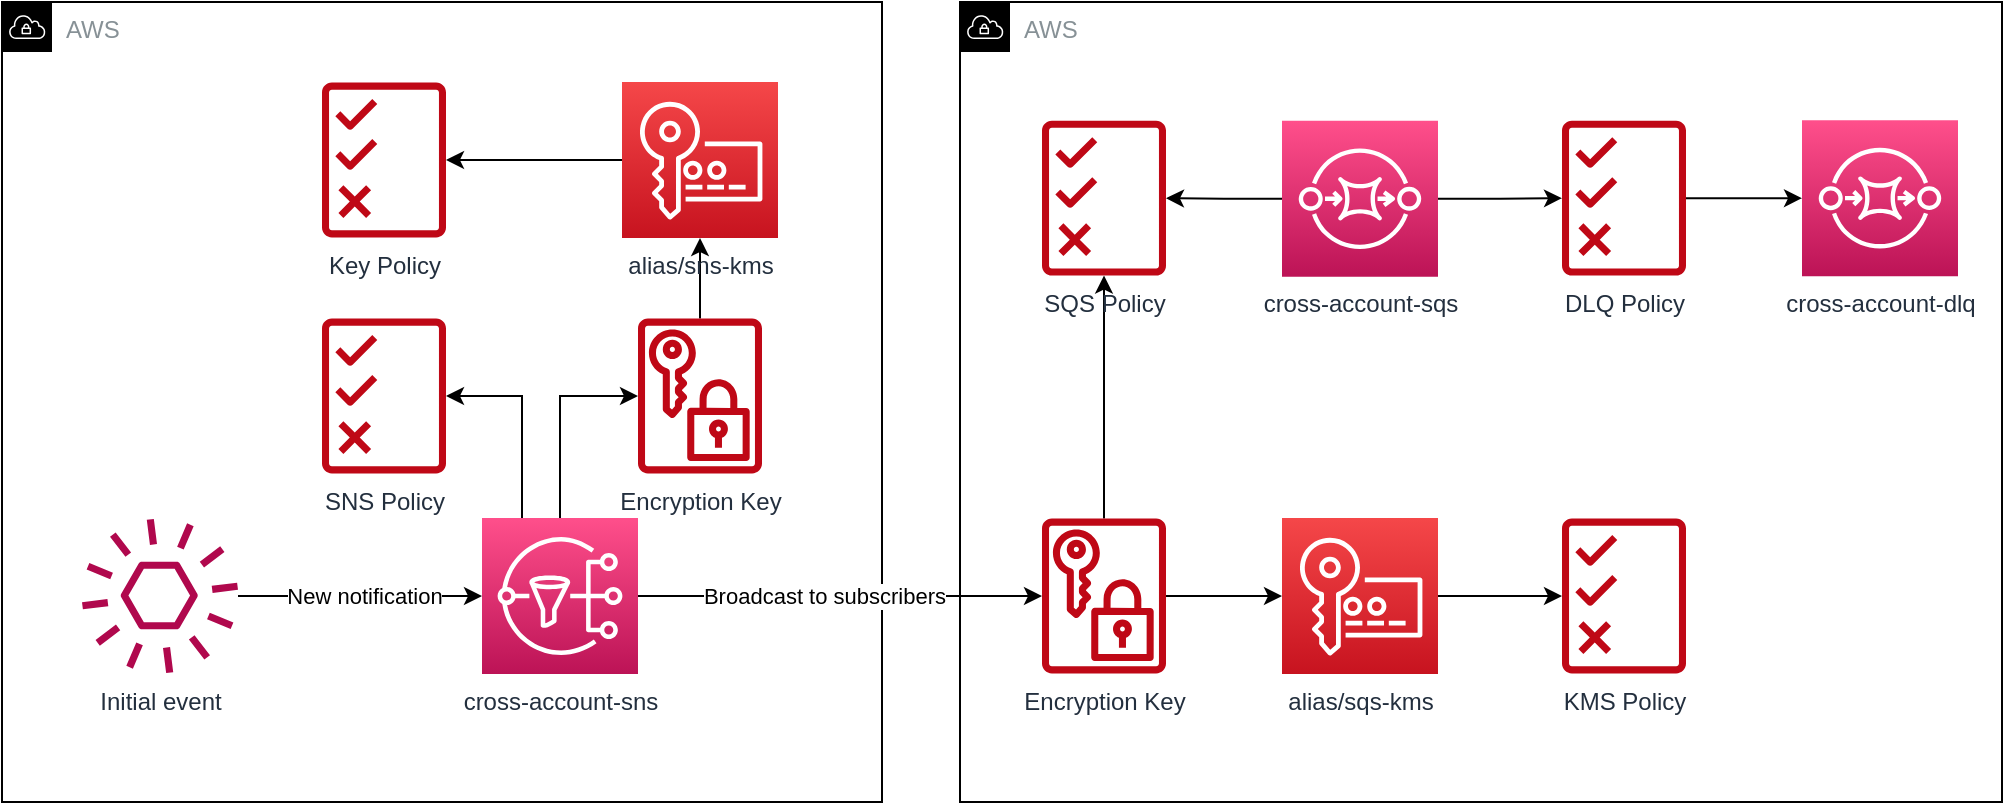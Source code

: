 <mxfile version="16.5.3" type="device"><diagram id="jNdOcdDpumt3rjKFXNvC" name="Page-1"><mxGraphModel dx="1345" dy="567" grid="1" gridSize="10" guides="1" tooltips="1" connect="1" arrows="1" fold="1" page="1" pageScale="1" pageWidth="850" pageHeight="1100" math="0" shadow="0"><root><mxCell id="0"/><mxCell id="1" parent="0"/><mxCell id="aQOwAHXyePEch8fYGHSS-2" value="AWS" style="sketch=0;outlineConnect=0;gradientColor=none;html=1;whiteSpace=wrap;fontSize=12;fontStyle=0;shape=mxgraph.aws4.group;grIcon=mxgraph.aws4.group_vpc;strokeColor=#000000;fillColor=none;verticalAlign=top;align=left;spacingLeft=30;fontColor=#879196;dashed=0;" vertex="1" parent="1"><mxGeometry x="40" y="40" width="440" height="400" as="geometry"/></mxCell><mxCell id="aQOwAHXyePEch8fYGHSS-4" value="AWS" style="sketch=0;outlineConnect=0;gradientColor=none;html=1;whiteSpace=wrap;fontSize=12;fontStyle=0;shape=mxgraph.aws4.group;grIcon=mxgraph.aws4.group_vpc;strokeColor=#000000;fillColor=none;verticalAlign=top;align=left;spacingLeft=30;fontColor=#879196;dashed=0;" vertex="1" parent="1"><mxGeometry x="519" y="40" width="521" height="400" as="geometry"/></mxCell><mxCell id="aQOwAHXyePEch8fYGHSS-50" style="edgeStyle=orthogonalEdgeStyle;rounded=0;orthogonalLoop=1;jettySize=auto;html=1;" edge="1" parent="1" source="aQOwAHXyePEch8fYGHSS-5" target="aQOwAHXyePEch8fYGHSS-20"><mxGeometry relative="1" as="geometry"/></mxCell><mxCell id="aQOwAHXyePEch8fYGHSS-59" style="edgeStyle=orthogonalEdgeStyle;rounded=0;orthogonalLoop=1;jettySize=auto;html=1;" edge="1" parent="1" source="aQOwAHXyePEch8fYGHSS-5" target="aQOwAHXyePEch8fYGHSS-25"><mxGeometry relative="1" as="geometry"/></mxCell><mxCell id="aQOwAHXyePEch8fYGHSS-5" value="cross-account-sqs" style="sketch=0;points=[[0,0,0],[0.25,0,0],[0.5,0,0],[0.75,0,0],[1,0,0],[0,1,0],[0.25,1,0],[0.5,1,0],[0.75,1,0],[1,1,0],[0,0.25,0],[0,0.5,0],[0,0.75,0],[1,0.25,0],[1,0.5,0],[1,0.75,0]];outlineConnect=0;fontColor=#232F3E;gradientColor=#FF4F8B;gradientDirection=north;fillColor=#BC1356;strokeColor=#ffffff;dashed=0;verticalLabelPosition=bottom;verticalAlign=top;align=center;html=1;fontSize=12;fontStyle=0;aspect=fixed;shape=mxgraph.aws4.resourceIcon;resIcon=mxgraph.aws4.sqs;" vertex="1" parent="1"><mxGeometry x="680" y="99.38" width="78" height="78" as="geometry"/></mxCell><mxCell id="aQOwAHXyePEch8fYGHSS-51" style="edgeStyle=orthogonalEdgeStyle;rounded=0;orthogonalLoop=1;jettySize=auto;html=1;" edge="1" parent="1" source="aQOwAHXyePEch8fYGHSS-25" target="aQOwAHXyePEch8fYGHSS-6"><mxGeometry relative="1" as="geometry"/></mxCell><mxCell id="aQOwAHXyePEch8fYGHSS-6" value="cross-account-dlq" style="sketch=0;points=[[0,0,0],[0.25,0,0],[0.5,0,0],[0.75,0,0],[1,0,0],[0,1,0],[0.25,1,0],[0.5,1,0],[0.75,1,0],[1,1,0],[0,0.25,0],[0,0.5,0],[0,0.75,0],[1,0.25,0],[1,0.5,0],[1,0.75,0]];outlineConnect=0;fontColor=#232F3E;gradientColor=#FF4F8B;gradientDirection=north;fillColor=#BC1356;strokeColor=#ffffff;dashed=0;verticalLabelPosition=bottom;verticalAlign=top;align=center;html=1;fontSize=12;fontStyle=0;aspect=fixed;shape=mxgraph.aws4.resourceIcon;resIcon=mxgraph.aws4.sqs;" vertex="1" parent="1"><mxGeometry x="940" y="99.07" width="78" height="78" as="geometry"/></mxCell><mxCell id="aQOwAHXyePEch8fYGHSS-21" style="edgeStyle=orthogonalEdgeStyle;rounded=0;orthogonalLoop=1;jettySize=auto;html=1;" edge="1" parent="1" source="aQOwAHXyePEch8fYGHSS-7" target="aQOwAHXyePEch8fYGHSS-16"><mxGeometry relative="1" as="geometry"/></mxCell><mxCell id="aQOwAHXyePEch8fYGHSS-63" value="Broadcast to subscribers" style="edgeLabel;html=1;align=center;verticalAlign=middle;resizable=0;points=[];" vertex="1" connectable="0" parent="aQOwAHXyePEch8fYGHSS-21"><mxGeometry x="-0.163" y="-2" relative="1" as="geometry"><mxPoint x="8" y="-2" as="offset"/></mxGeometry></mxCell><mxCell id="aQOwAHXyePEch8fYGHSS-23" style="edgeStyle=orthogonalEdgeStyle;rounded=0;orthogonalLoop=1;jettySize=auto;html=1;" edge="1" parent="1" source="aQOwAHXyePEch8fYGHSS-7" target="aQOwAHXyePEch8fYGHSS-15"><mxGeometry relative="1" as="geometry"><Array as="points"><mxPoint x="319" y="237"/></Array></mxGeometry></mxCell><mxCell id="aQOwAHXyePEch8fYGHSS-24" style="edgeStyle=orthogonalEdgeStyle;rounded=0;orthogonalLoop=1;jettySize=auto;html=1;" edge="1" parent="1" source="aQOwAHXyePEch8fYGHSS-7" target="aQOwAHXyePEch8fYGHSS-19"><mxGeometry relative="1" as="geometry"><Array as="points"><mxPoint x="300" y="237"/></Array></mxGeometry></mxCell><mxCell id="aQOwAHXyePEch8fYGHSS-7" value="cross-account-sns" style="sketch=0;points=[[0,0,0],[0.25,0,0],[0.5,0,0],[0.75,0,0],[1,0,0],[0,1,0],[0.25,1,0],[0.5,1,0],[0.75,1,0],[1,1,0],[0,0.25,0],[0,0.5,0],[0,0.75,0],[1,0.25,0],[1,0.5,0],[1,0.75,0]];outlineConnect=0;fontColor=#232F3E;gradientColor=#FF4F8B;gradientDirection=north;fillColor=#BC1356;strokeColor=#ffffff;dashed=0;verticalLabelPosition=bottom;verticalAlign=top;align=center;html=1;fontSize=12;fontStyle=0;aspect=fixed;shape=mxgraph.aws4.resourceIcon;resIcon=mxgraph.aws4.sns;" vertex="1" parent="1"><mxGeometry x="280" y="298" width="78" height="78" as="geometry"/></mxCell><mxCell id="aQOwAHXyePEch8fYGHSS-9" style="edgeStyle=orthogonalEdgeStyle;rounded=0;orthogonalLoop=1;jettySize=auto;html=1;" edge="1" parent="1" source="aQOwAHXyePEch8fYGHSS-8" target="aQOwAHXyePEch8fYGHSS-7"><mxGeometry relative="1" as="geometry"/></mxCell><mxCell id="aQOwAHXyePEch8fYGHSS-62" value="New notification" style="edgeLabel;html=1;align=center;verticalAlign=middle;resizable=0;points=[];" vertex="1" connectable="0" parent="aQOwAHXyePEch8fYGHSS-9"><mxGeometry x="-0.252" y="-1" relative="1" as="geometry"><mxPoint x="17" y="-1" as="offset"/></mxGeometry></mxCell><mxCell id="aQOwAHXyePEch8fYGHSS-8" value="Initial event" style="sketch=0;outlineConnect=0;fontColor=#232F3E;gradientColor=none;fillColor=#B0084D;strokeColor=none;dashed=0;verticalLabelPosition=bottom;verticalAlign=top;align=center;html=1;fontSize=12;fontStyle=0;aspect=fixed;pointerEvents=1;shape=mxgraph.aws4.event;" vertex="1" parent="1"><mxGeometry x="80" y="298" width="78" height="78" as="geometry"/></mxCell><mxCell id="aQOwAHXyePEch8fYGHSS-47" style="edgeStyle=orthogonalEdgeStyle;rounded=0;orthogonalLoop=1;jettySize=auto;html=1;" edge="1" parent="1" source="aQOwAHXyePEch8fYGHSS-15" target="aQOwAHXyePEch8fYGHSS-28"><mxGeometry relative="1" as="geometry"/></mxCell><mxCell id="aQOwAHXyePEch8fYGHSS-15" value="Encryption Key" style="sketch=0;outlineConnect=0;fontColor=#232F3E;gradientColor=none;fillColor=#BF0816;strokeColor=none;dashed=0;verticalLabelPosition=bottom;verticalAlign=top;align=center;html=1;fontSize=12;fontStyle=0;aspect=fixed;pointerEvents=1;shape=mxgraph.aws4.data_encryption_key;" vertex="1" parent="1"><mxGeometry x="358" y="198" width="62" height="78" as="geometry"/></mxCell><mxCell id="aQOwAHXyePEch8fYGHSS-54" style="edgeStyle=orthogonalEdgeStyle;rounded=0;orthogonalLoop=1;jettySize=auto;html=1;" edge="1" parent="1" source="aQOwAHXyePEch8fYGHSS-16" target="aQOwAHXyePEch8fYGHSS-26"><mxGeometry relative="1" as="geometry"/></mxCell><mxCell id="aQOwAHXyePEch8fYGHSS-60" style="edgeStyle=orthogonalEdgeStyle;rounded=0;orthogonalLoop=1;jettySize=auto;html=1;" edge="1" parent="1" source="aQOwAHXyePEch8fYGHSS-16" target="aQOwAHXyePEch8fYGHSS-20"><mxGeometry relative="1" as="geometry"/></mxCell><mxCell id="aQOwAHXyePEch8fYGHSS-16" value="Encryption Key" style="sketch=0;outlineConnect=0;fontColor=#232F3E;gradientColor=none;fillColor=#BF0816;strokeColor=none;dashed=0;verticalLabelPosition=bottom;verticalAlign=top;align=center;html=1;fontSize=12;fontStyle=0;aspect=fixed;pointerEvents=1;shape=mxgraph.aws4.data_encryption_key;" vertex="1" parent="1"><mxGeometry x="560" y="298" width="62" height="78" as="geometry"/></mxCell><mxCell id="aQOwAHXyePEch8fYGHSS-19" value="SNS Policy" style="sketch=0;outlineConnect=0;fontColor=#232F3E;gradientColor=none;fillColor=#BF0816;strokeColor=none;dashed=0;verticalLabelPosition=bottom;verticalAlign=top;align=center;html=1;fontSize=12;fontStyle=0;aspect=fixed;pointerEvents=1;shape=mxgraph.aws4.permissions;" vertex="1" parent="1"><mxGeometry x="200" y="198" width="62" height="78" as="geometry"/></mxCell><mxCell id="aQOwAHXyePEch8fYGHSS-20" value="SQS Policy" style="sketch=0;outlineConnect=0;fontColor=#232F3E;gradientColor=none;fillColor=#BF0816;strokeColor=none;dashed=0;verticalLabelPosition=bottom;verticalAlign=top;align=center;html=1;fontSize=12;fontStyle=0;aspect=fixed;pointerEvents=1;shape=mxgraph.aws4.permissions;" vertex="1" parent="1"><mxGeometry x="560" y="99.07" width="62" height="78" as="geometry"/></mxCell><mxCell id="aQOwAHXyePEch8fYGHSS-25" value="DLQ Policy" style="sketch=0;outlineConnect=0;fontColor=#232F3E;gradientColor=none;fillColor=#BF0816;strokeColor=none;dashed=0;verticalLabelPosition=bottom;verticalAlign=top;align=center;html=1;fontSize=12;fontStyle=0;aspect=fixed;pointerEvents=1;shape=mxgraph.aws4.permissions;" vertex="1" parent="1"><mxGeometry x="820" y="99.07" width="62" height="78" as="geometry"/></mxCell><mxCell id="aQOwAHXyePEch8fYGHSS-56" style="edgeStyle=orthogonalEdgeStyle;rounded=0;orthogonalLoop=1;jettySize=auto;html=1;" edge="1" parent="1" source="aQOwAHXyePEch8fYGHSS-26" target="aQOwAHXyePEch8fYGHSS-55"><mxGeometry relative="1" as="geometry"/></mxCell><mxCell id="aQOwAHXyePEch8fYGHSS-26" value="alias/sqs-kms" style="sketch=0;points=[[0,0,0],[0.25,0,0],[0.5,0,0],[0.75,0,0],[1,0,0],[0,1,0],[0.25,1,0],[0.5,1,0],[0.75,1,0],[1,1,0],[0,0.25,0],[0,0.5,0],[0,0.75,0],[1,0.25,0],[1,0.5,0],[1,0.75,0]];outlineConnect=0;fontColor=#232F3E;gradientColor=#F54749;gradientDirection=north;fillColor=#C7131F;strokeColor=#ffffff;dashed=0;verticalLabelPosition=bottom;verticalAlign=top;align=center;html=1;fontSize=12;fontStyle=0;aspect=fixed;shape=mxgraph.aws4.resourceIcon;resIcon=mxgraph.aws4.key_management_service;" vertex="1" parent="1"><mxGeometry x="680" y="298" width="78" height="78" as="geometry"/></mxCell><mxCell id="aQOwAHXyePEch8fYGHSS-49" style="edgeStyle=orthogonalEdgeStyle;rounded=0;orthogonalLoop=1;jettySize=auto;html=1;" edge="1" parent="1" source="aQOwAHXyePEch8fYGHSS-28" target="aQOwAHXyePEch8fYGHSS-48"><mxGeometry relative="1" as="geometry"/></mxCell><mxCell id="aQOwAHXyePEch8fYGHSS-28" value="alias/sns-kms" style="sketch=0;points=[[0,0,0],[0.25,0,0],[0.5,0,0],[0.75,0,0],[1,0,0],[0,1,0],[0.25,1,0],[0.5,1,0],[0.75,1,0],[1,1,0],[0,0.25,0],[0,0.5,0],[0,0.75,0],[1,0.25,0],[1,0.5,0],[1,0.75,0]];outlineConnect=0;fontColor=#232F3E;gradientColor=#F54749;gradientDirection=north;fillColor=#C7131F;strokeColor=#ffffff;dashed=0;verticalLabelPosition=bottom;verticalAlign=top;align=center;html=1;fontSize=12;fontStyle=0;aspect=fixed;shape=mxgraph.aws4.resourceIcon;resIcon=mxgraph.aws4.key_management_service;" vertex="1" parent="1"><mxGeometry x="350" y="80" width="78" height="78" as="geometry"/></mxCell><mxCell id="aQOwAHXyePEch8fYGHSS-48" value="Key Policy" style="sketch=0;outlineConnect=0;fontColor=#232F3E;gradientColor=none;fillColor=#BF0816;strokeColor=none;dashed=0;verticalLabelPosition=bottom;verticalAlign=top;align=center;html=1;fontSize=12;fontStyle=0;aspect=fixed;pointerEvents=1;shape=mxgraph.aws4.permissions;" vertex="1" parent="1"><mxGeometry x="200" y="80" width="62" height="78" as="geometry"/></mxCell><mxCell id="aQOwAHXyePEch8fYGHSS-55" value="KMS Policy" style="sketch=0;outlineConnect=0;fontColor=#232F3E;gradientColor=none;fillColor=#BF0816;strokeColor=none;dashed=0;verticalLabelPosition=bottom;verticalAlign=top;align=center;html=1;fontSize=12;fontStyle=0;aspect=fixed;pointerEvents=1;shape=mxgraph.aws4.permissions;" vertex="1" parent="1"><mxGeometry x="820" y="298" width="62" height="78" as="geometry"/></mxCell></root></mxGraphModel></diagram></mxfile>